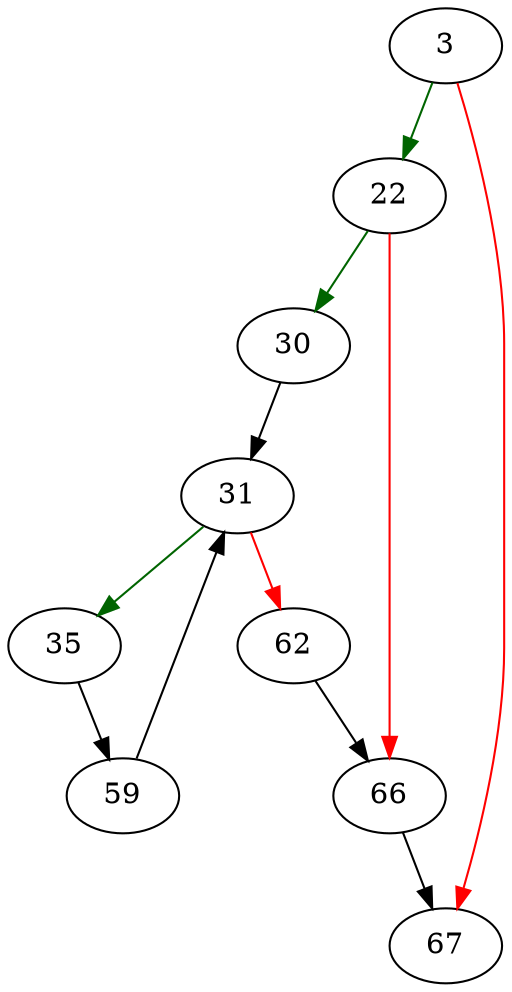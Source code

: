 strict digraph "upperFunc" {
	// Node definitions.
	3 [entry=true];
	22;
	67;
	30;
	66;
	31;
	35;
	62;
	59;

	// Edge definitions.
	3 -> 22 [
		color=darkgreen
		cond=true
	];
	3 -> 67 [
		color=red
		cond=false
	];
	22 -> 30 [
		color=darkgreen
		cond=true
	];
	22 -> 66 [
		color=red
		cond=false
	];
	30 -> 31;
	66 -> 67;
	31 -> 35 [
		color=darkgreen
		cond=true
	];
	31 -> 62 [
		color=red
		cond=false
	];
	35 -> 59;
	62 -> 66;
	59 -> 31;
}